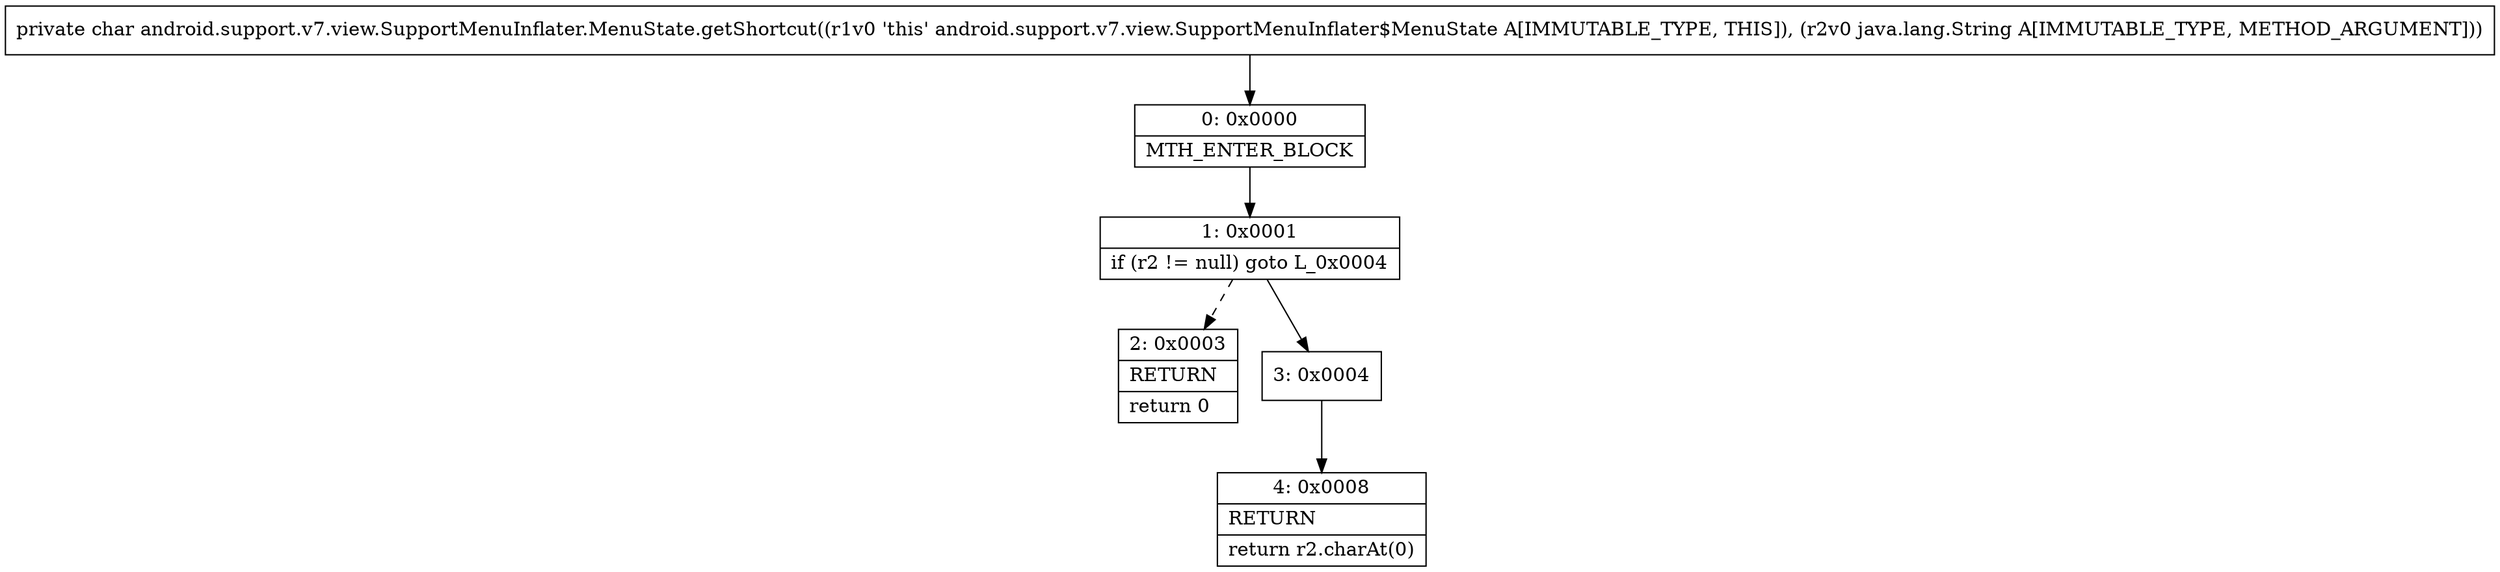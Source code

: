 digraph "CFG forandroid.support.v7.view.SupportMenuInflater.MenuState.getShortcut(Ljava\/lang\/String;)C" {
Node_0 [shape=record,label="{0\:\ 0x0000|MTH_ENTER_BLOCK\l}"];
Node_1 [shape=record,label="{1\:\ 0x0001|if (r2 != null) goto L_0x0004\l}"];
Node_2 [shape=record,label="{2\:\ 0x0003|RETURN\l|return 0\l}"];
Node_3 [shape=record,label="{3\:\ 0x0004}"];
Node_4 [shape=record,label="{4\:\ 0x0008|RETURN\l|return r2.charAt(0)\l}"];
MethodNode[shape=record,label="{private char android.support.v7.view.SupportMenuInflater.MenuState.getShortcut((r1v0 'this' android.support.v7.view.SupportMenuInflater$MenuState A[IMMUTABLE_TYPE, THIS]), (r2v0 java.lang.String A[IMMUTABLE_TYPE, METHOD_ARGUMENT])) }"];
MethodNode -> Node_0;
Node_0 -> Node_1;
Node_1 -> Node_2[style=dashed];
Node_1 -> Node_3;
Node_3 -> Node_4;
}

